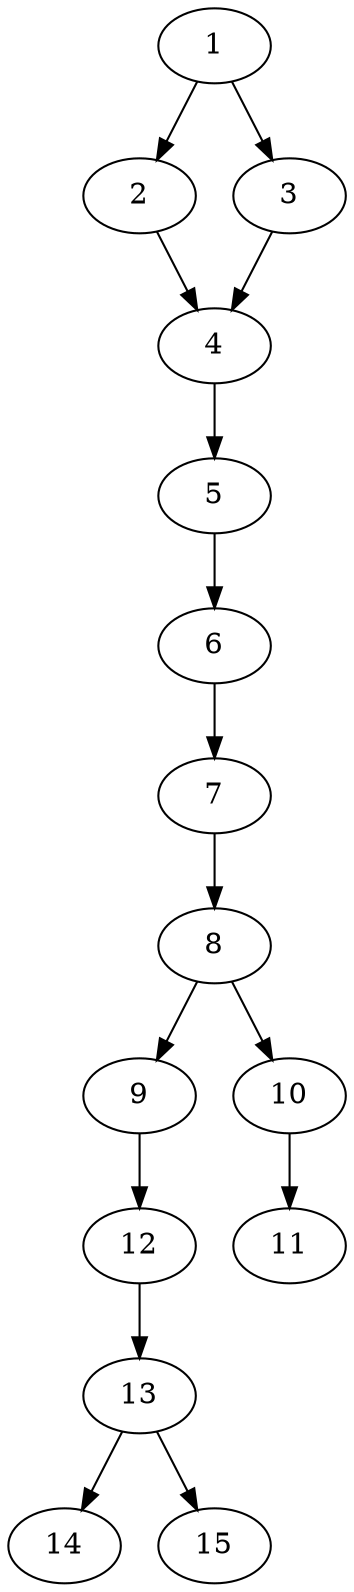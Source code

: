// DAG automatically generated by daggen at Thu Oct  3 13:59:26 2019
// ./daggen --dot -n 15 --ccr 0.3 --fat 0.3 --regular 0.9 --density 0.7 --mindata 5242880 --maxdata 52428800 
digraph G {
  1 [size="109305173", alpha="0.07", expect_size="32791552"] 
  1 -> 2 [size ="32791552"]
  1 -> 3 [size ="32791552"]
  2 [size="110233600", alpha="0.18", expect_size="33070080"] 
  2 -> 4 [size ="33070080"]
  3 [size="34283520", alpha="0.08", expect_size="10285056"] 
  3 -> 4 [size ="10285056"]
  4 [size="153193813", alpha="0.00", expect_size="45958144"] 
  4 -> 5 [size ="45958144"]
  5 [size="54784000", alpha="0.16", expect_size="16435200"] 
  5 -> 6 [size ="16435200"]
  6 [size="116957867", alpha="0.09", expect_size="35087360"] 
  6 -> 7 [size ="35087360"]
  7 [size="55203840", alpha="0.18", expect_size="16561152"] 
  7 -> 8 [size ="16561152"]
  8 [size="18520747", alpha="0.04", expect_size="5556224"] 
  8 -> 9 [size ="5556224"]
  8 -> 10 [size ="5556224"]
  9 [size="66413227", alpha="0.13", expect_size="19923968"] 
  9 -> 12 [size ="19923968"]
  10 [size="147606187", alpha="0.18", expect_size="44281856"] 
  10 -> 11 [size ="44281856"]
  11 [size="98833067", alpha="0.10", expect_size="29649920"] 
  12 [size="153937920", alpha="0.05", expect_size="46181376"] 
  12 -> 13 [size ="46181376"]
  13 [size="136069120", alpha="0.08", expect_size="40820736"] 
  13 -> 14 [size ="40820736"]
  13 -> 15 [size ="40820736"]
  14 [size="41383253", alpha="0.17", expect_size="12414976"] 
  15 [size="44591787", alpha="0.08", expect_size="13377536"] 
}
